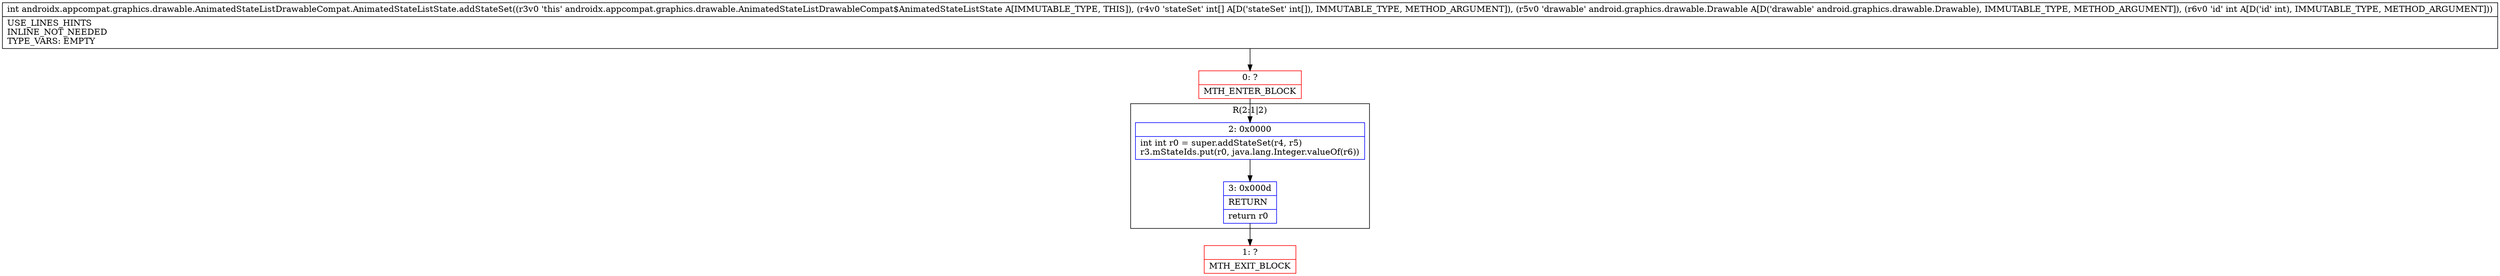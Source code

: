 digraph "CFG forandroidx.appcompat.graphics.drawable.AnimatedStateListDrawableCompat.AnimatedStateListState.addStateSet([ILandroid\/graphics\/drawable\/Drawable;I)I" {
subgraph cluster_Region_1407639444 {
label = "R(2:1|2)";
node [shape=record,color=blue];
Node_2 [shape=record,label="{2\:\ 0x0000|int int r0 = super.addStateSet(r4, r5)\lr3.mStateIds.put(r0, java.lang.Integer.valueOf(r6))\l}"];
Node_3 [shape=record,label="{3\:\ 0x000d|RETURN\l|return r0\l}"];
}
Node_0 [shape=record,color=red,label="{0\:\ ?|MTH_ENTER_BLOCK\l}"];
Node_1 [shape=record,color=red,label="{1\:\ ?|MTH_EXIT_BLOCK\l}"];
MethodNode[shape=record,label="{int androidx.appcompat.graphics.drawable.AnimatedStateListDrawableCompat.AnimatedStateListState.addStateSet((r3v0 'this' androidx.appcompat.graphics.drawable.AnimatedStateListDrawableCompat$AnimatedStateListState A[IMMUTABLE_TYPE, THIS]), (r4v0 'stateSet' int[] A[D('stateSet' int[]), IMMUTABLE_TYPE, METHOD_ARGUMENT]), (r5v0 'drawable' android.graphics.drawable.Drawable A[D('drawable' android.graphics.drawable.Drawable), IMMUTABLE_TYPE, METHOD_ARGUMENT]), (r6v0 'id' int A[D('id' int), IMMUTABLE_TYPE, METHOD_ARGUMENT]))  | USE_LINES_HINTS\lINLINE_NOT_NEEDED\lTYPE_VARS: EMPTY\l}"];
MethodNode -> Node_0;Node_2 -> Node_3;
Node_3 -> Node_1;
Node_0 -> Node_2;
}

